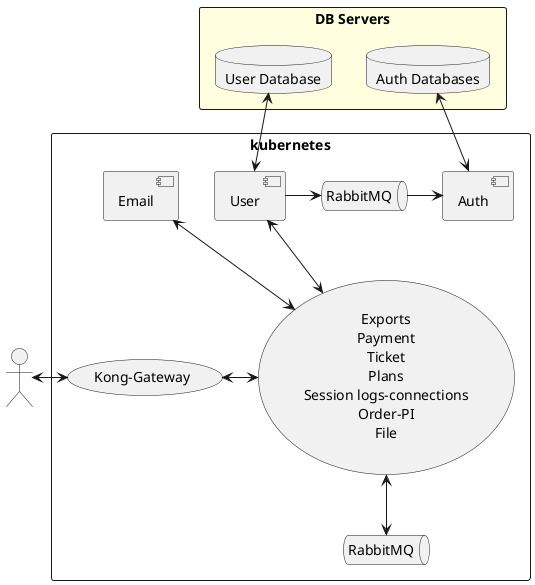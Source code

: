 @startuml
' left to right direction

rectangle "DB Servers" #LightYellow {
    database "Auth Databases" as authdb
    database "User Database" as userdb
}

: : as actor

rectangle "kubernetes"{
    [Auth]
    queue RabbitMQ as authRabbit
    queue RabbitMQ as monolithRabbit
    (Kong-Gateway) as kong

    [User]
    [Email]
    ' folder "Monolith" #LightGray{
    '         [Exports]
    '         [Payment]
    '         [Ticket]
    '         [Plans]
    '         [Session logs-connections] as session
    '         [Order-PI] as order
    '         [File]
        
    ' }

    usecase Monolith as "Exports
    Payment
    Ticket
    Plans
    Session logs-connections
    Order-PI
    File"
}

actor<->kong
kong<->Monolith
Monolith<-->monolithRabbit
authdb<-->Auth
userdb<-->User
User->authRabbit
authRabbit->Auth
User<-->Monolith
Email<-->Monolith

@enduml